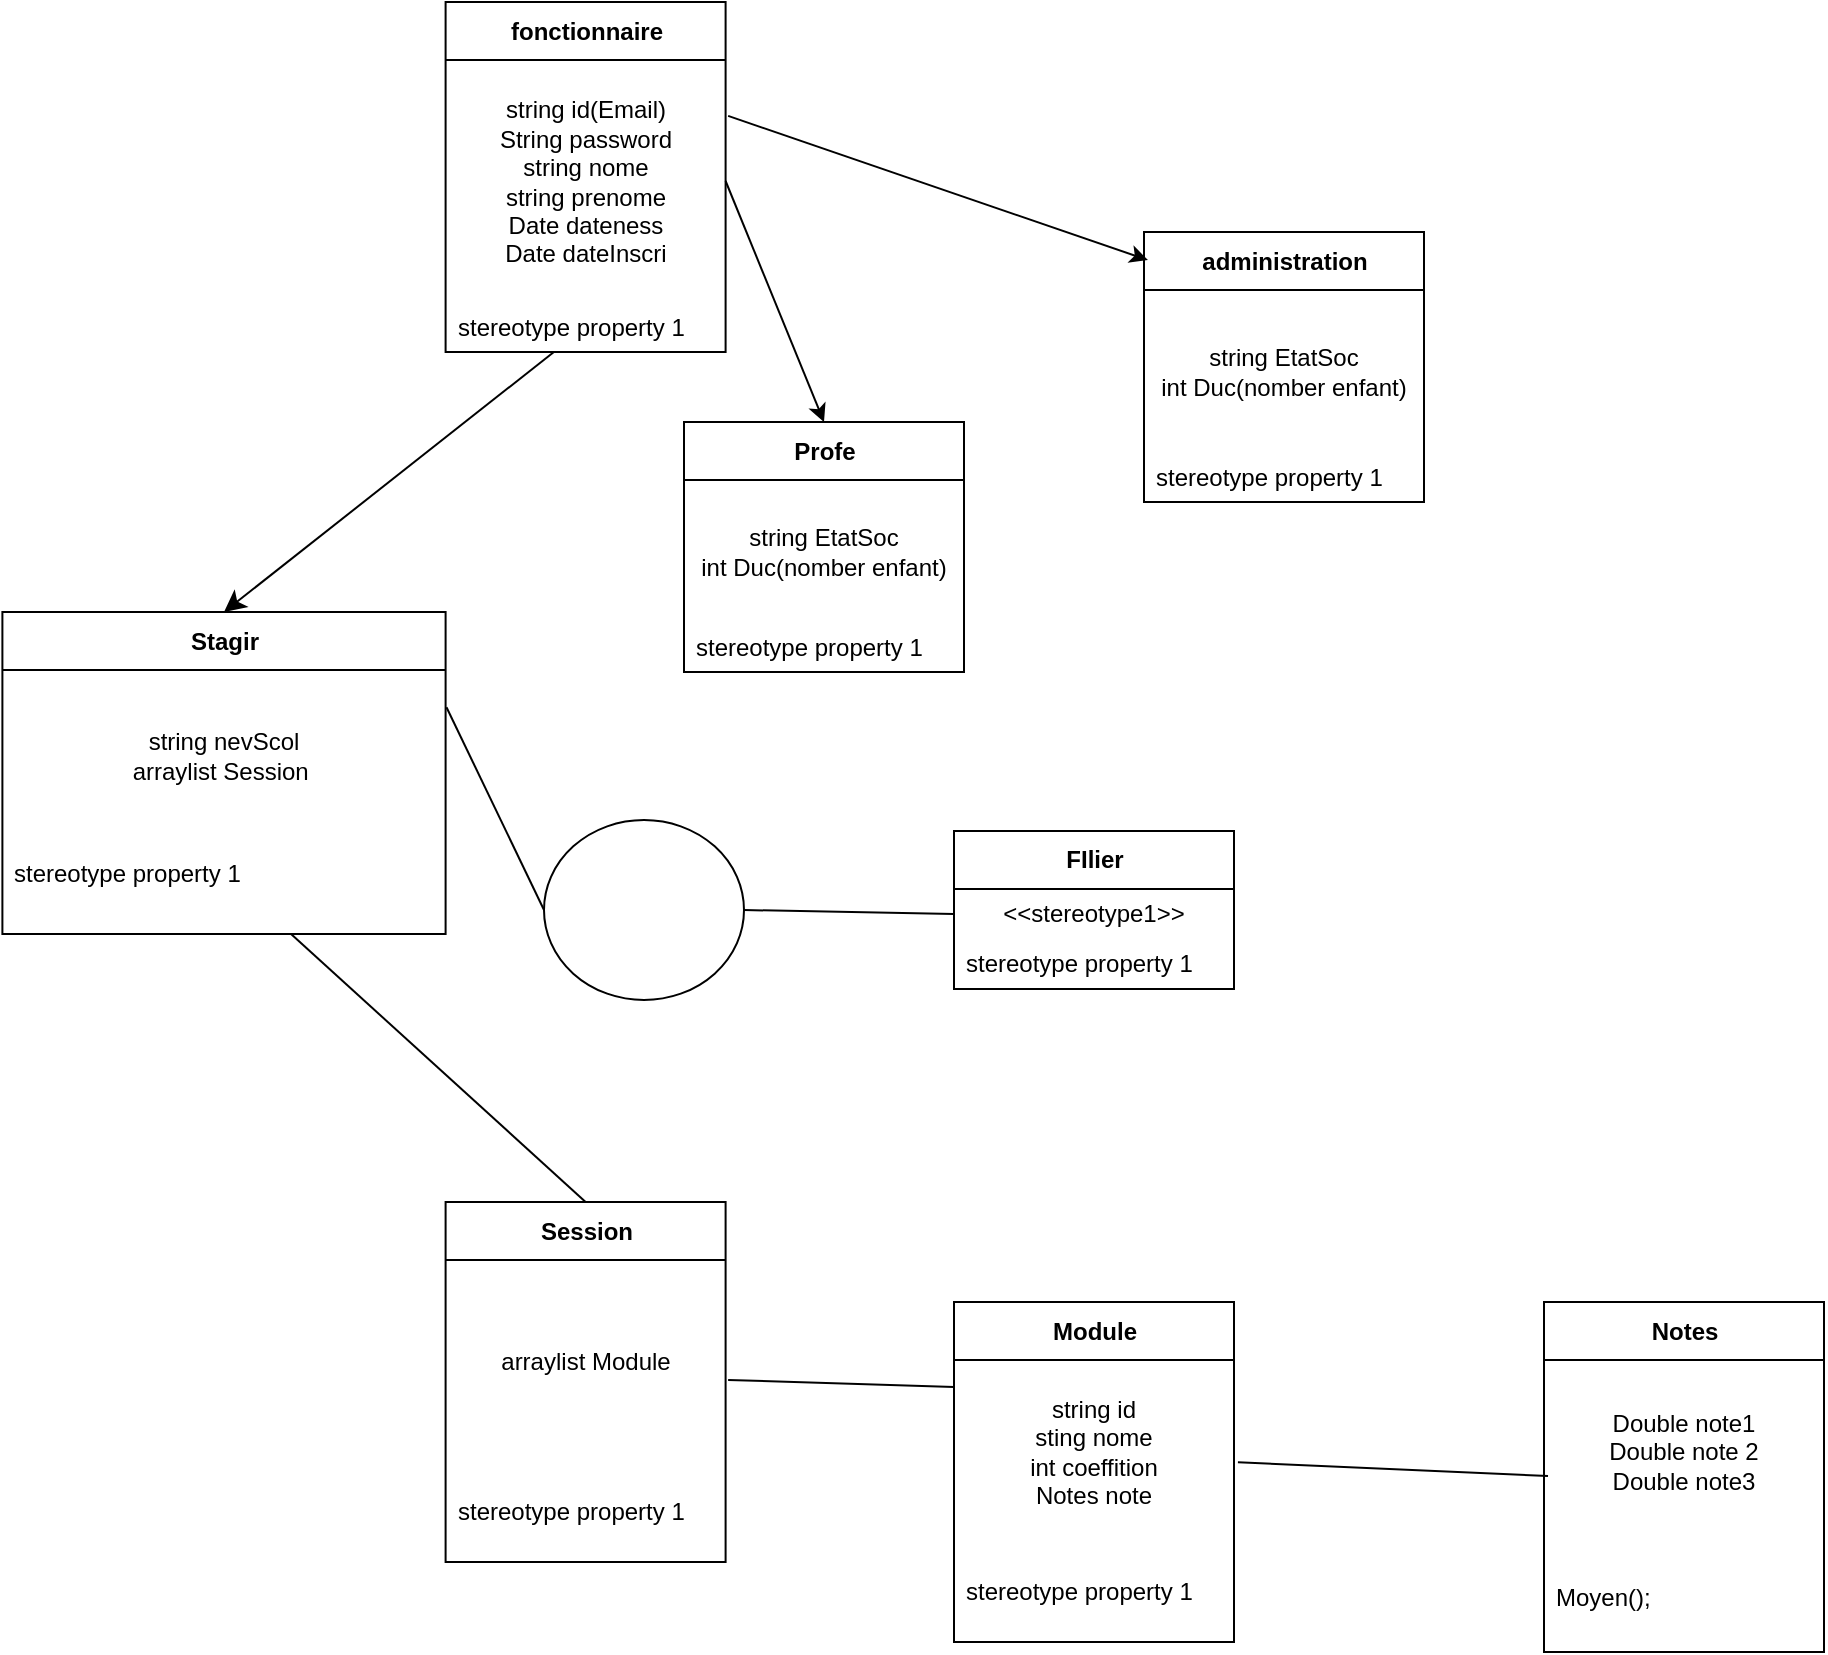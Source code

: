 <mxfile version="14.3.1" type="github"><diagram id="1NxRG8D7V6ZAQGZjh9II" name="Page-1"><mxGraphModel dx="2523" dy="2008" grid="1" gridSize="10" guides="1" tooltips="1" connect="1" arrows="1" fold="1" page="1" pageScale="1" pageWidth="850" pageHeight="1100" math="0" shadow="0"><root><mxCell id="0"/><mxCell id="1" parent="0"/><mxCell id="P056auIVvopmCKvKTStU-19" value="Stagir" style="swimlane;fontStyle=1;align=center;verticalAlign=middle;childLayout=stackLayout;horizontal=1;startSize=29;horizontalStack=0;resizeParent=1;resizeParentMax=0;resizeLast=0;collapsible=0;marginBottom=0;html=1;" vertex="1" parent="1"><mxGeometry x="-120.8" y="55" width="221.6" height="161" as="geometry"/></mxCell><mxCell id="P056auIVvopmCKvKTStU-20" value="&lt;br&gt;string nevScol&lt;br&gt;arraylist Session&amp;nbsp;" style="text;html=1;strokeColor=none;fillColor=none;align=center;verticalAlign=middle;spacingLeft=4;spacingRight=4;overflow=hidden;rotatable=0;points=[[0,0.5],[1,0.5]];portConstraint=eastwest;" vertex="1" parent="P056auIVvopmCKvKTStU-19"><mxGeometry y="29" width="221.6" height="71" as="geometry"/></mxCell><mxCell id="P056auIVvopmCKvKTStU-21" value="stereotype property 1" style="text;html=1;strokeColor=none;fillColor=none;align=left;verticalAlign=middle;spacingLeft=4;spacingRight=4;overflow=hidden;rotatable=0;points=[[0,0.5],[1,0.5]];portConstraint=eastwest;" vertex="1" parent="P056auIVvopmCKvKTStU-19"><mxGeometry y="100" width="221.6" height="61" as="geometry"/></mxCell><mxCell id="P056auIVvopmCKvKTStU-22" value="FIlier" style="swimlane;fontStyle=1;align=center;verticalAlign=middle;childLayout=stackLayout;horizontal=1;startSize=29;horizontalStack=0;resizeParent=1;resizeParentMax=0;resizeLast=0;collapsible=0;marginBottom=0;html=1;" vertex="1" parent="1"><mxGeometry x="355" y="164.5" width="140" height="79" as="geometry"/></mxCell><mxCell id="P056auIVvopmCKvKTStU-23" value="&amp;lt;&amp;lt;stereotype1&amp;gt;&amp;gt;" style="text;html=1;strokeColor=none;fillColor=none;align=center;verticalAlign=middle;spacingLeft=4;spacingRight=4;overflow=hidden;rotatable=0;points=[[0,0.5],[1,0.5]];portConstraint=eastwest;" vertex="1" parent="P056auIVvopmCKvKTStU-22"><mxGeometry y="29" width="140" height="25" as="geometry"/></mxCell><mxCell id="P056auIVvopmCKvKTStU-24" value="stereotype property 1" style="text;html=1;strokeColor=none;fillColor=none;align=left;verticalAlign=middle;spacingLeft=4;spacingRight=4;overflow=hidden;rotatable=0;points=[[0,0.5],[1,0.5]];portConstraint=eastwest;" vertex="1" parent="P056auIVvopmCKvKTStU-22"><mxGeometry y="54" width="140" height="25" as="geometry"/></mxCell><mxCell id="P056auIVvopmCKvKTStU-25" value="Module&lt;span style=&quot;color: rgba(0 , 0 , 0 , 0) ; font-family: monospace ; font-size: 0px ; font-weight: 400&quot;&gt;%3CmxGraphModel%3E%3Croot%3E%3CmxCell%20id%3D%220%22%2F%3E%3CmxCell%20id%3D%221%22%20parent%3D%220%22%2F%3E%3CmxCell%20id%3D%222%22%20value%3D%22FIlier%22%20style%3D%22swimlane%3BfontStyle%3D1%3Balign%3Dcenter%3BverticalAlign%3Dmiddle%3BchildLayout%3DstackLayout%3Bhorizontal%3D1%3BstartSize%3D29%3BhorizontalStack%3D0%3BresizeParent%3D1%3BresizeParentMax%3D0%3BresizeLast%3D0%3Bcollapsible%3D0%3BmarginBottom%3D0%3Bhtml%3D1%3B%22%20vertex%3D%221%22%20parent%3D%221%22%3E%3CmxGeometry%20x%3D%22270%22%20y%3D%22400%22%20width%3D%22140%22%20height%3D%2279%22%20as%3D%22geometry%22%2F%3E%3C%2FmxCell%3E%3CmxCell%20id%3D%223%22%20value%3D%22%26amp%3Blt%3B%26amp%3Blt%3Bstereotype1%26amp%3Bgt%3B%26amp%3Bgt%3B%22%20style%3D%22text%3Bhtml%3D1%3BstrokeColor%3Dnone%3BfillColor%3Dnone%3Balign%3Dcenter%3BverticalAlign%3Dmiddle%3BspacingLeft%3D4%3BspacingRight%3D4%3Boverflow%3Dhidden%3Brotatable%3D0%3Bpoints%3D%5B%5B0%2C0.5%5D%2C%5B1%2C0.5%5D%5D%3BportConstraint%3Deastwest%3B%22%20vertex%3D%221%22%20parent%3D%222%22%3E%3CmxGeometry%20y%3D%2229%22%20width%3D%22140%22%20height%3D%2225%22%20as%3D%22geometry%22%2F%3E%3C%2FmxCell%3E%3CmxCell%20id%3D%224%22%20value%3D%22stereotype%20property%201%22%20style%3D%22text%3Bhtml%3D1%3BstrokeColor%3Dnone%3BfillColor%3Dnone%3Balign%3Dleft%3BverticalAlign%3Dmiddle%3BspacingLeft%3D4%3BspacingRight%3D4%3Boverflow%3Dhidden%3Brotatable%3D0%3Bpoints%3D%5B%5B0%2C0.5%5D%2C%5B1%2C0.5%5D%5D%3BportConstraint%3Deastwest%3B%22%20vertex%3D%221%22%20parent%3D%222%22%3E%3CmxGeometry%20y%3D%2254%22%20width%3D%22140%22%20height%3D%2225%22%20as%3D%22geometry%22%2F%3E%3C%2FmxCell%3E%3C%2Froot%3E%3C%2FmxGraphModel%3E&lt;/span&gt;" style="swimlane;fontStyle=1;align=center;verticalAlign=middle;childLayout=stackLayout;horizontal=1;startSize=29;horizontalStack=0;resizeParent=1;resizeParentMax=0;resizeLast=0;collapsible=0;marginBottom=0;html=1;" vertex="1" parent="1"><mxGeometry x="355" y="400" width="140" height="170" as="geometry"/></mxCell><mxCell id="P056auIVvopmCKvKTStU-26" value="string id&lt;br&gt;sting nome&lt;br&gt;int coeffition&lt;br&gt;Notes note" style="text;html=1;strokeColor=none;fillColor=none;align=center;verticalAlign=middle;spacingLeft=4;spacingRight=4;overflow=hidden;rotatable=0;points=[[0,0.5],[1,0.5]];portConstraint=eastwest;" vertex="1" parent="P056auIVvopmCKvKTStU-25"><mxGeometry y="29" width="140" height="91" as="geometry"/></mxCell><mxCell id="P056auIVvopmCKvKTStU-27" value="stereotype property 1" style="text;html=1;strokeColor=none;fillColor=none;align=left;verticalAlign=middle;spacingLeft=4;spacingRight=4;overflow=hidden;rotatable=0;points=[[0,0.5],[1,0.5]];portConstraint=eastwest;" vertex="1" parent="P056auIVvopmCKvKTStU-25"><mxGeometry y="120" width="140" height="50" as="geometry"/></mxCell><mxCell id="P056auIVvopmCKvKTStU-28" value="Session&lt;span style=&quot;color: rgba(0 , 0 , 0 , 0) ; font-family: monospace ; font-size: 0px ; font-weight: 400&quot;&gt;%3CmxGraphModel%3E%3Croot%3E%3CmxCell%20id%3D%220%22%2F%3E%3CmxCell%20id%3D%221%22%20parent%3D%220%22%2F%3E%3CmxCell%20id%3D%222%22%20value%3D%22FIlier%22%20style%3D%22swimlane%3BfontStyle%3D1%3Balign%3Dcenter%3BverticalAlign%3Dmiddle%3BchildLayout%3DstackLayout%3Bhorizontal%3D1%3BstartSize%3D29%3BhorizontalStack%3D0%3BresizeParent%3D1%3BresizeParentMax%3D0%3BresizeLast%3D0%3Bcollapsible%3D0%3BmarginBottom%3D0%3Bhtml%3D1%3B%22%20vertex%3D%221%22%20parent%3D%221%22%3E%3CmxGeometry%20x%3D%22270%22%20y%3D%22400%22%20width%3D%22140%22%20height%3D%2279%22%20as%3D%22geometry%22%2F%3E%3C%2FmxCell%3E%3CmxCell%20id%3D%223%22%20value%3D%22%26amp%3Blt%3B%26amp%3Blt%3Bstereotype1%26amp%3Bgt%3B%26amp%3Bgt%3B%22%20style%3D%22text%3Bhtml%3D1%3BstrokeColor%3Dnone%3BfillColor%3Dnone%3Balign%3Dcenter%3BverticalAlign%3Dmiddle%3BspacingLeft%3D4%3BspacingRight%3D4%3Boverflow%3Dhidden%3Brotatable%3D0%3Bpoints%3D%5B%5B0%2C0.5%5D%2C%5B1%2C0.5%5D%5D%3BportConstraint%3Deastwest%3B%22%20vertex%3D%221%22%20parent%3D%222%22%3E%3CmxGeometry%20y%3D%2229%22%20width%3D%22140%22%20height%3D%2225%22%20as%3D%22geometry%22%2F%3E%3C%2FmxCell%3E%3CmxCell%20id%3D%224%22%20value%3D%22stereotype%20property%201%22%20style%3D%22text%3Bhtml%3D1%3BstrokeColor%3Dnone%3BfillColor%3Dnone%3Balign%3Dleft%3BverticalAlign%3Dmiddle%3BspacingLeft%3D4%3BspacingRight%3D4%3Boverflow%3Dhidden%3Brotatable%3D0%3Bpoints%3D%5B%5B0%2C0.5%5D%2C%5B1%2C0.5%5D%5D%3BportConstraint%3Deastwest%3B%22%20vertex%3D%221%22%20parent%3D%222%22%3E%3CmxGeometry%20y%3D%2254%22%20width%3D%22140%22%20height%3D%2225%22%20as%3D%22geometry%22%2F%3E%3C%2FmxCell%3E%3C%2Froot%3E%3C%2FmxGraphModel%3E&lt;/span&gt;" style="swimlane;fontStyle=1;align=center;verticalAlign=middle;childLayout=stackLayout;horizontal=1;startSize=29;horizontalStack=0;resizeParent=1;resizeParentMax=0;resizeLast=0;collapsible=0;marginBottom=0;html=1;" vertex="1" parent="1"><mxGeometry x="100.8" y="350" width="140" height="180" as="geometry"/></mxCell><mxCell id="P056auIVvopmCKvKTStU-29" value="arraylist Module" style="text;html=1;strokeColor=none;fillColor=none;align=center;verticalAlign=middle;spacingLeft=4;spacingRight=4;overflow=hidden;rotatable=0;points=[[0,0.5],[1,0.5]];portConstraint=eastwest;" vertex="1" parent="P056auIVvopmCKvKTStU-28"><mxGeometry y="29" width="140" height="101" as="geometry"/></mxCell><mxCell id="P056auIVvopmCKvKTStU-30" value="stereotype property 1" style="text;html=1;strokeColor=none;fillColor=none;align=left;verticalAlign=middle;spacingLeft=4;spacingRight=4;overflow=hidden;rotatable=0;points=[[0,0.5],[1,0.5]];portConstraint=eastwest;" vertex="1" parent="P056auIVvopmCKvKTStU-28"><mxGeometry y="130" width="140" height="50" as="geometry"/></mxCell><mxCell id="P056auIVvopmCKvKTStU-33" value="" style="endArrow=none;startArrow=none;endFill=0;startFill=0;endSize=8;html=1;labelBackgroundColor=none;exitX=1.009;exitY=0.594;exitDx=0;exitDy=0;exitPerimeter=0;entryX=0;entryY=0.25;entryDx=0;entryDy=0;" edge="1" parent="1" source="P056auIVvopmCKvKTStU-29" target="P056auIVvopmCKvKTStU-25"><mxGeometry width="160" relative="1" as="geometry"><mxPoint x="340" y="280" as="sourcePoint"/><mxPoint x="360" y="301" as="targetPoint"/></mxGeometry></mxCell><mxCell id="P056auIVvopmCKvKTStU-34" value="" style="endArrow=none;startArrow=none;endFill=0;startFill=0;endSize=8;html=1;labelBackgroundColor=none;exitX=0.5;exitY=0;exitDx=0;exitDy=0;" edge="1" parent="1" source="P056auIVvopmCKvKTStU-28" target="P056auIVvopmCKvKTStU-21"><mxGeometry width="160" relative="1" as="geometry"><mxPoint x="340" y="280" as="sourcePoint"/><mxPoint x="310" y="450" as="targetPoint"/></mxGeometry></mxCell><mxCell id="P056auIVvopmCKvKTStU-36" value="" style="endArrow=none;startArrow=none;endFill=0;startFill=0;endSize=8;html=1;labelBackgroundColor=none;entryX=1.014;entryY=0.562;entryDx=0;entryDy=0;entryPerimeter=0;" edge="1" parent="1" target="P056auIVvopmCKvKTStU-26"><mxGeometry width="160" relative="1" as="geometry"><mxPoint x="652" y="487" as="sourcePoint"/><mxPoint x="500" y="280" as="targetPoint"/></mxGeometry></mxCell><mxCell id="P056auIVvopmCKvKTStU-37" value="" style="ellipse;whiteSpace=wrap;html=1;align=center;rotation=0;" vertex="1" parent="1"><mxGeometry x="150" y="159" width="100" height="90" as="geometry"/></mxCell><mxCell id="P056auIVvopmCKvKTStU-38" value="" style="endArrow=none;html=1;exitX=1.002;exitY=0.262;exitDx=0;exitDy=0;exitPerimeter=0;entryX=0;entryY=0.5;entryDx=0;entryDy=0;endFill=0;" edge="1" parent="1" source="P056auIVvopmCKvKTStU-20" target="P056auIVvopmCKvKTStU-37"><mxGeometry width="50" height="50" relative="1" as="geometry"><mxPoint x="400" y="310" as="sourcePoint"/><mxPoint x="450" y="260" as="targetPoint"/></mxGeometry></mxCell><mxCell id="P056auIVvopmCKvKTStU-39" value="" style="endArrow=none;html=1;entryX=0;entryY=0.5;entryDx=0;entryDy=0;exitX=1;exitY=0.5;exitDx=0;exitDy=0;" edge="1" parent="1" source="P056auIVvopmCKvKTStU-37" target="P056auIVvopmCKvKTStU-23"><mxGeometry width="50" height="50" relative="1" as="geometry"><mxPoint x="400" y="310" as="sourcePoint"/><mxPoint x="450" y="260" as="targetPoint"/></mxGeometry></mxCell><mxCell id="P056auIVvopmCKvKTStU-42" value="Notes" style="swimlane;fontStyle=1;align=center;verticalAlign=middle;childLayout=stackLayout;horizontal=1;startSize=29;horizontalStack=0;resizeParent=1;resizeParentMax=0;resizeLast=0;collapsible=0;marginBottom=0;html=1;" vertex="1" parent="1"><mxGeometry x="650" y="400" width="140" height="175" as="geometry"/></mxCell><mxCell id="P056auIVvopmCKvKTStU-43" value="Double note1&lt;br&gt;Double note 2&lt;br&gt;Double note3&lt;br&gt;" style="text;html=1;strokeColor=none;fillColor=none;align=center;verticalAlign=middle;spacingLeft=4;spacingRight=4;overflow=hidden;rotatable=0;points=[[0,0.5],[1,0.5]];portConstraint=eastwest;" vertex="1" parent="P056auIVvopmCKvKTStU-42"><mxGeometry y="29" width="140" height="91" as="geometry"/></mxCell><mxCell id="P056auIVvopmCKvKTStU-44" value="Moyen();" style="text;html=1;strokeColor=none;fillColor=none;align=left;verticalAlign=middle;spacingLeft=4;spacingRight=4;overflow=hidden;rotatable=0;points=[[0,0.5],[1,0.5]];portConstraint=eastwest;" vertex="1" parent="P056auIVvopmCKvKTStU-42"><mxGeometry y="120" width="140" height="55" as="geometry"/></mxCell><mxCell id="P056auIVvopmCKvKTStU-47" value="Profe" style="swimlane;fontStyle=1;align=center;verticalAlign=middle;childLayout=stackLayout;horizontal=1;startSize=29;horizontalStack=0;resizeParent=1;resizeParentMax=0;resizeLast=0;collapsible=0;marginBottom=0;html=1;" vertex="1" parent="1"><mxGeometry x="220" y="-40" width="140" height="125" as="geometry"/></mxCell><mxCell id="P056auIVvopmCKvKTStU-48" value="string EtatSoc&lt;br&gt;int Duc(nomber enfant)" style="text;html=1;strokeColor=none;fillColor=none;align=center;verticalAlign=middle;spacingLeft=4;spacingRight=4;overflow=hidden;rotatable=0;points=[[0,0.5],[1,0.5]];portConstraint=eastwest;" vertex="1" parent="P056auIVvopmCKvKTStU-47"><mxGeometry y="29" width="140" height="71" as="geometry"/></mxCell><mxCell id="P056auIVvopmCKvKTStU-49" value="stereotype property 1" style="text;html=1;strokeColor=none;fillColor=none;align=left;verticalAlign=middle;spacingLeft=4;spacingRight=4;overflow=hidden;rotatable=0;points=[[0,0.5],[1,0.5]];portConstraint=eastwest;" vertex="1" parent="P056auIVvopmCKvKTStU-47"><mxGeometry y="100" width="140" height="25" as="geometry"/></mxCell><mxCell id="P056auIVvopmCKvKTStU-50" value="fonctionnaire" style="swimlane;fontStyle=1;align=center;verticalAlign=middle;childLayout=stackLayout;horizontal=1;startSize=29;horizontalStack=0;resizeParent=1;resizeParentMax=0;resizeLast=0;collapsible=0;marginBottom=0;html=1;" vertex="1" parent="1"><mxGeometry x="100.8" y="-250" width="140" height="175" as="geometry"/></mxCell><mxCell id="P056auIVvopmCKvKTStU-51" value="string id(Email)&lt;br&gt;String password&lt;br&gt;string nome&lt;br&gt;string prenome&lt;br&gt;Date dateness&lt;br&gt;Date dateInscri" style="text;html=1;strokeColor=none;fillColor=none;align=center;verticalAlign=middle;spacingLeft=4;spacingRight=4;overflow=hidden;rotatable=0;points=[[0,0.5],[1,0.5]];portConstraint=eastwest;" vertex="1" parent="P056auIVvopmCKvKTStU-50"><mxGeometry y="29" width="140" height="121" as="geometry"/></mxCell><mxCell id="P056auIVvopmCKvKTStU-52" value="stereotype property 1" style="text;html=1;strokeColor=none;fillColor=none;align=left;verticalAlign=middle;spacingLeft=4;spacingRight=4;overflow=hidden;rotatable=0;points=[[0,0.5],[1,0.5]];portConstraint=eastwest;" vertex="1" parent="P056auIVvopmCKvKTStU-50"><mxGeometry y="150" width="140" height="25" as="geometry"/></mxCell><mxCell id="P056auIVvopmCKvKTStU-53" value="" style="endArrow=classic;startArrow=none;endFill=1;startFill=0;endSize=8;html=1;labelBackgroundColor=none;entryX=0.5;entryY=0;entryDx=0;entryDy=0;" edge="1" parent="1" source="P056auIVvopmCKvKTStU-52" target="P056auIVvopmCKvKTStU-19"><mxGeometry width="160" relative="1" as="geometry"><mxPoint x="171" y="-24" as="sourcePoint"/><mxPoint x="590" y="60" as="targetPoint"/></mxGeometry></mxCell><mxCell id="P056auIVvopmCKvKTStU-54" value="" style="endArrow=classic;html=1;exitX=1;exitY=0.5;exitDx=0;exitDy=0;entryX=0.5;entryY=0;entryDx=0;entryDy=0;" edge="1" parent="1" source="P056auIVvopmCKvKTStU-51" target="P056auIVvopmCKvKTStU-47"><mxGeometry width="50" height="50" relative="1" as="geometry"><mxPoint x="480" y="90" as="sourcePoint"/><mxPoint x="530" y="40" as="targetPoint"/></mxGeometry></mxCell><mxCell id="P056auIVvopmCKvKTStU-55" value="administration" style="swimlane;fontStyle=1;align=center;verticalAlign=middle;childLayout=stackLayout;horizontal=1;startSize=29;horizontalStack=0;resizeParent=1;resizeParentMax=0;resizeLast=0;collapsible=0;marginBottom=0;html=1;" vertex="1" parent="1"><mxGeometry x="450" y="-135" width="140" height="135" as="geometry"/></mxCell><mxCell id="P056auIVvopmCKvKTStU-56" value="string EtatSoc&lt;br&gt;int Duc(nomber enfant)" style="text;html=1;strokeColor=none;fillColor=none;align=center;verticalAlign=middle;spacingLeft=4;spacingRight=4;overflow=hidden;rotatable=0;points=[[0,0.5],[1,0.5]];portConstraint=eastwest;" vertex="1" parent="P056auIVvopmCKvKTStU-55"><mxGeometry y="29" width="140" height="81" as="geometry"/></mxCell><mxCell id="P056auIVvopmCKvKTStU-57" value="stereotype property 1" style="text;html=1;strokeColor=none;fillColor=none;align=left;verticalAlign=middle;spacingLeft=4;spacingRight=4;overflow=hidden;rotatable=0;points=[[0,0.5],[1,0.5]];portConstraint=eastwest;" vertex="1" parent="P056auIVvopmCKvKTStU-55"><mxGeometry y="110" width="140" height="25" as="geometry"/></mxCell><mxCell id="P056auIVvopmCKvKTStU-58" value="" style="endArrow=classic;html=1;exitX=1.009;exitY=0.231;exitDx=0;exitDy=0;exitPerimeter=0;entryX=0.014;entryY=0.104;entryDx=0;entryDy=0;entryPerimeter=0;" edge="1" parent="1" source="P056auIVvopmCKvKTStU-51" target="P056auIVvopmCKvKTStU-55"><mxGeometry width="50" height="50" relative="1" as="geometry"><mxPoint x="480" y="90" as="sourcePoint"/><mxPoint x="600" y="-186" as="targetPoint"/></mxGeometry></mxCell></root></mxGraphModel></diagram></mxfile>